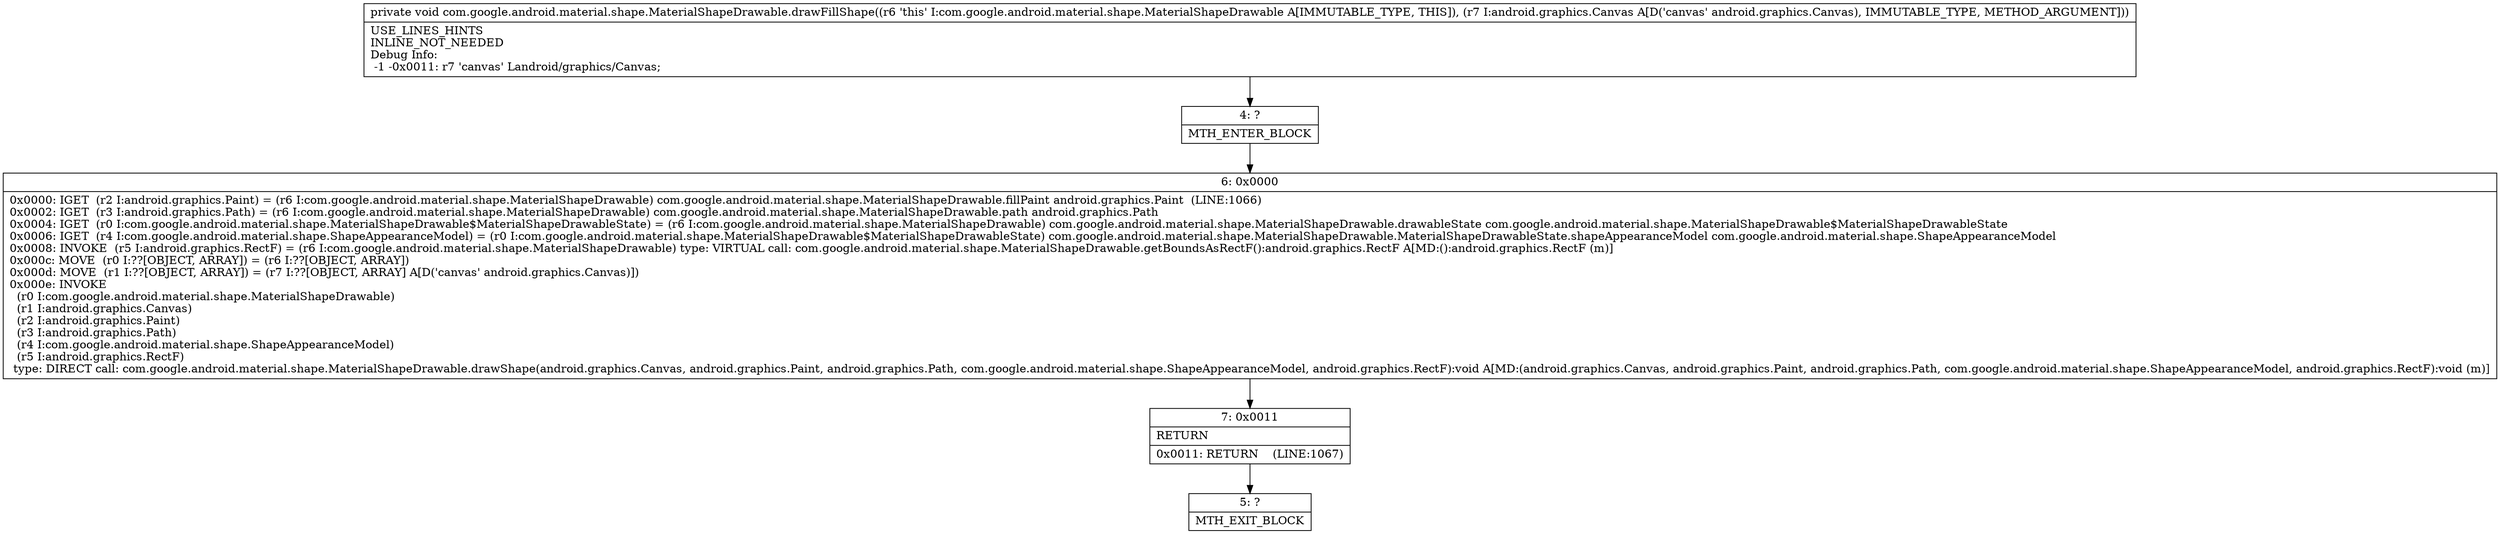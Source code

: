 digraph "CFG forcom.google.android.material.shape.MaterialShapeDrawable.drawFillShape(Landroid\/graphics\/Canvas;)V" {
Node_4 [shape=record,label="{4\:\ ?|MTH_ENTER_BLOCK\l}"];
Node_6 [shape=record,label="{6\:\ 0x0000|0x0000: IGET  (r2 I:android.graphics.Paint) = (r6 I:com.google.android.material.shape.MaterialShapeDrawable) com.google.android.material.shape.MaterialShapeDrawable.fillPaint android.graphics.Paint  (LINE:1066)\l0x0002: IGET  (r3 I:android.graphics.Path) = (r6 I:com.google.android.material.shape.MaterialShapeDrawable) com.google.android.material.shape.MaterialShapeDrawable.path android.graphics.Path \l0x0004: IGET  (r0 I:com.google.android.material.shape.MaterialShapeDrawable$MaterialShapeDrawableState) = (r6 I:com.google.android.material.shape.MaterialShapeDrawable) com.google.android.material.shape.MaterialShapeDrawable.drawableState com.google.android.material.shape.MaterialShapeDrawable$MaterialShapeDrawableState \l0x0006: IGET  (r4 I:com.google.android.material.shape.ShapeAppearanceModel) = (r0 I:com.google.android.material.shape.MaterialShapeDrawable$MaterialShapeDrawableState) com.google.android.material.shape.MaterialShapeDrawable.MaterialShapeDrawableState.shapeAppearanceModel com.google.android.material.shape.ShapeAppearanceModel \l0x0008: INVOKE  (r5 I:android.graphics.RectF) = (r6 I:com.google.android.material.shape.MaterialShapeDrawable) type: VIRTUAL call: com.google.android.material.shape.MaterialShapeDrawable.getBoundsAsRectF():android.graphics.RectF A[MD:():android.graphics.RectF (m)]\l0x000c: MOVE  (r0 I:??[OBJECT, ARRAY]) = (r6 I:??[OBJECT, ARRAY]) \l0x000d: MOVE  (r1 I:??[OBJECT, ARRAY]) = (r7 I:??[OBJECT, ARRAY] A[D('canvas' android.graphics.Canvas)]) \l0x000e: INVOKE  \l  (r0 I:com.google.android.material.shape.MaterialShapeDrawable)\l  (r1 I:android.graphics.Canvas)\l  (r2 I:android.graphics.Paint)\l  (r3 I:android.graphics.Path)\l  (r4 I:com.google.android.material.shape.ShapeAppearanceModel)\l  (r5 I:android.graphics.RectF)\l type: DIRECT call: com.google.android.material.shape.MaterialShapeDrawable.drawShape(android.graphics.Canvas, android.graphics.Paint, android.graphics.Path, com.google.android.material.shape.ShapeAppearanceModel, android.graphics.RectF):void A[MD:(android.graphics.Canvas, android.graphics.Paint, android.graphics.Path, com.google.android.material.shape.ShapeAppearanceModel, android.graphics.RectF):void (m)]\l}"];
Node_7 [shape=record,label="{7\:\ 0x0011|RETURN\l|0x0011: RETURN    (LINE:1067)\l}"];
Node_5 [shape=record,label="{5\:\ ?|MTH_EXIT_BLOCK\l}"];
MethodNode[shape=record,label="{private void com.google.android.material.shape.MaterialShapeDrawable.drawFillShape((r6 'this' I:com.google.android.material.shape.MaterialShapeDrawable A[IMMUTABLE_TYPE, THIS]), (r7 I:android.graphics.Canvas A[D('canvas' android.graphics.Canvas), IMMUTABLE_TYPE, METHOD_ARGUMENT]))  | USE_LINES_HINTS\lINLINE_NOT_NEEDED\lDebug Info:\l  \-1 \-0x0011: r7 'canvas' Landroid\/graphics\/Canvas;\l}"];
MethodNode -> Node_4;Node_4 -> Node_6;
Node_6 -> Node_7;
Node_7 -> Node_5;
}

